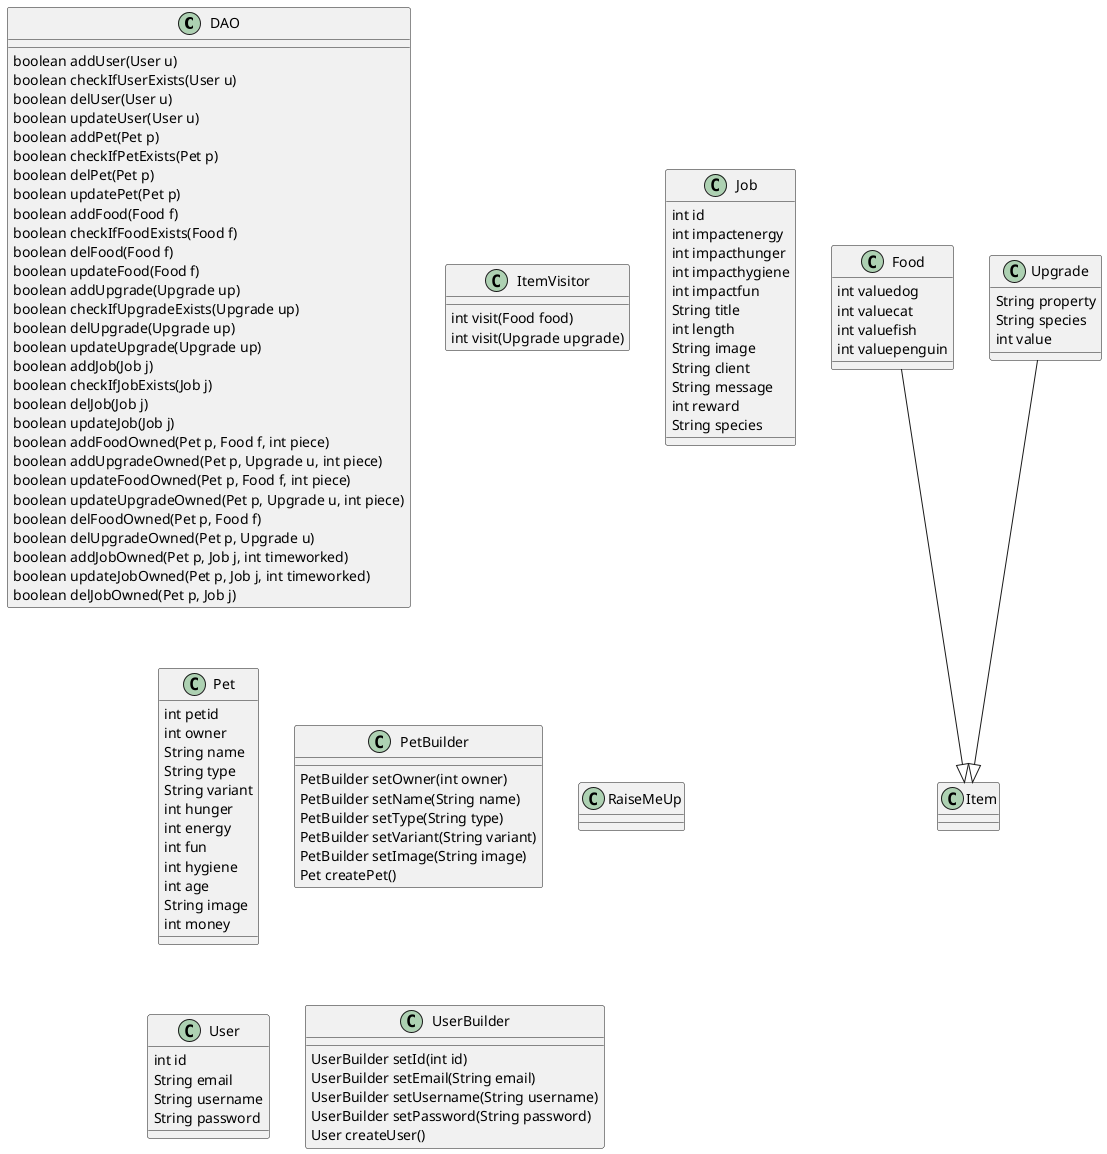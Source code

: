 @startuml

class DAO {
    boolean addUser(User u)
    boolean checkIfUserExists(User u)
    boolean delUser(User u)
    boolean updateUser(User u)
    boolean addPet(Pet p)
    boolean checkIfPetExists(Pet p)
    boolean delPet(Pet p)
    boolean updatePet(Pet p)
    boolean addFood(Food f)
    boolean checkIfFoodExists(Food f)
    boolean delFood(Food f)
    boolean updateFood(Food f)
    boolean addUpgrade(Upgrade up)
    boolean checkIfUpgradeExists(Upgrade up)
    boolean delUpgrade(Upgrade up)
    boolean updateUpgrade(Upgrade up)
    boolean addJob(Job j)
    boolean checkIfJobExists(Job j)
    boolean delJob(Job j)
    boolean updateJob(Job j)
    boolean addFoodOwned(Pet p, Food f, int piece)
    boolean addUpgradeOwned(Pet p, Upgrade u, int piece)
    boolean updateFoodOwned(Pet p, Food f, int piece)
    boolean updateUpgradeOwned(Pet p, Upgrade u, int piece)
    boolean delFoodOwned(Pet p, Food f)
    boolean delUpgradeOwned(Pet p, Upgrade u)
    boolean addJobOwned(Pet p, Job j, int timeworked)
    boolean updateJobOwned(Pet p, Job j, int timeworked)
    boolean delJobOwned(Pet p, Job j)
}

class Food {
    int valuedog
    int valuecat
    int valuefish
    int valuepenguin
}

class ItemVisitor {
    int visit(Food food)
    int visit(Upgrade upgrade)
}

class Job {
    int id
    int impactenergy
    int impacthunger
    int impacthygiene
    int impactfun
    String title
    int length
    String image
    String client
    String message
    int reward
    String species
}

class Pet {
    int petid
    int owner
    String name
    String type
    String variant
    int hunger
    int energy
    int fun
    int hygiene
    int age
    String image
    int money
}

class PetBuilder {
    PetBuilder setOwner(int owner)
    PetBuilder setName(String name)
    PetBuilder setType(String type)
    PetBuilder setVariant(String variant)
    PetBuilder setImage(String image)
    Pet createPet()
}

class RaiseMeUp {
}

class Upgrade {
    String property
    String species
    int value
}

class User {
    int id
    String email
    String username
    String password
}

class UserBuilder {
    UserBuilder setId(int id)
    UserBuilder setEmail(String email)
    UserBuilder setUsername(String username)
    UserBuilder setPassword(String password)
    User createUser()
}

Food --|> Item
Upgrade --|> Item

@enduml
